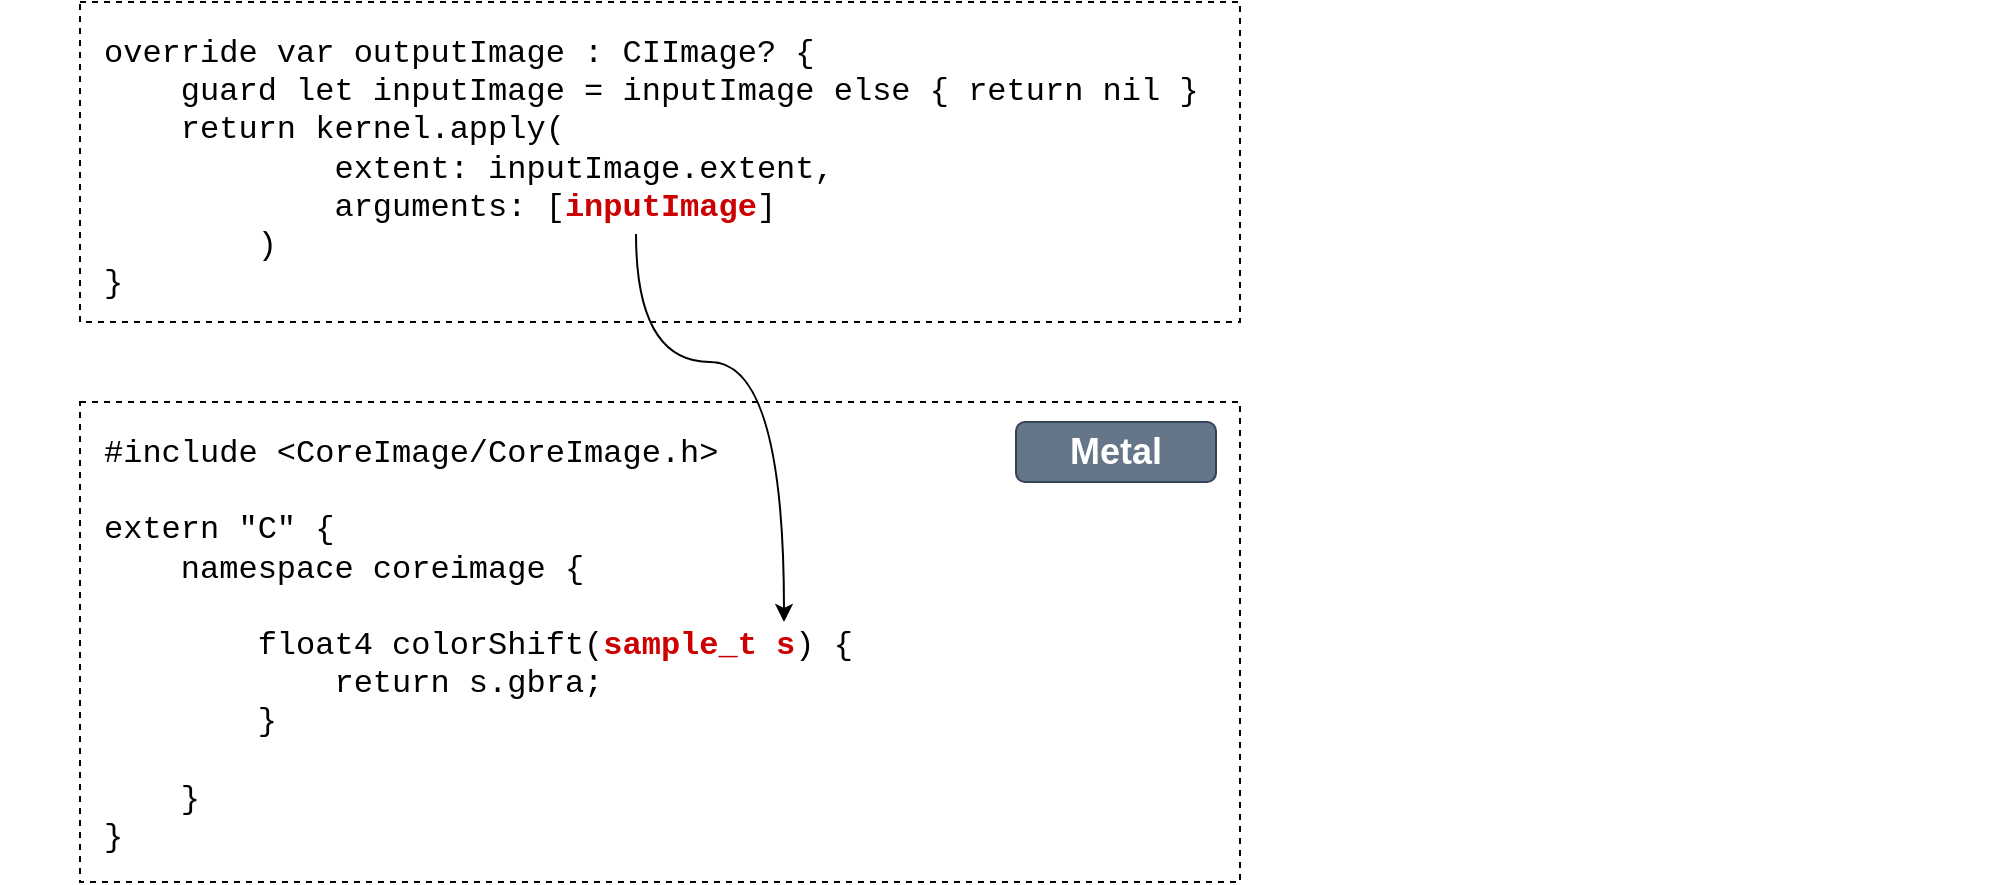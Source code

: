 <mxfile version="21.1.2" type="device">
  <diagram name="ページ1" id="_eSGxJy2ofqgYQKVWeNo">
    <mxGraphModel dx="1418" dy="775" grid="1" gridSize="10" guides="1" tooltips="1" connect="1" arrows="1" fold="1" page="1" pageScale="1" pageWidth="1169" pageHeight="827" math="0" shadow="0">
      <root>
        <mxCell id="0" />
        <mxCell id="1" parent="0" />
        <mxCell id="3BGf9It7Ic8pUZSY3T_Q-1" value="&lt;div&gt;override var outputImage : CIImage? {&lt;/div&gt;&lt;div&gt;&amp;nbsp; &amp;nbsp; guard let inputImage = inputImage else { return nil }&lt;span style=&quot;&quot;&gt;&lt;/span&gt;&lt;/div&gt;&lt;div&gt;&lt;span style=&quot;&quot;&gt;&lt;span style=&quot;&quot;&gt;&lt;span style=&quot;white-space: pre;&quot;&gt;&amp;nbsp;&amp;nbsp;&amp;nbsp;&amp;nbsp;&lt;/span&gt;&lt;/span&gt;return kernel.apply(&lt;/span&gt;&lt;/div&gt;&lt;div&gt;&lt;span style=&quot;&quot;&gt;&lt;span style=&quot;&quot;&gt;&lt;span style=&quot;white-space: pre;&quot;&gt;&amp;nbsp;&amp;nbsp;&amp;nbsp;&amp;nbsp;&lt;/span&gt;&lt;span style=&quot;white-space: pre;&quot;&gt;&amp;nbsp;&amp;nbsp;&amp;nbsp;&amp;nbsp;&lt;/span&gt;&lt;span style=&quot;white-space: pre;&quot;&gt;&amp;nbsp;&amp;nbsp;&amp;nbsp;&amp;nbsp;&lt;/span&gt;&lt;/span&gt;extent: inputImage.extent,&lt;/span&gt;&lt;/div&gt;&lt;div&gt;&lt;span style=&quot;&quot;&gt;&lt;span style=&quot;white-space: pre;&quot;&gt;&amp;nbsp;&amp;nbsp;&amp;nbsp;&amp;nbsp;&lt;/span&gt;&lt;span style=&quot;white-space: pre;&quot;&gt;&amp;nbsp;&amp;nbsp;&amp;nbsp;&amp;nbsp;&lt;/span&gt;&lt;span style=&quot;white-space: pre;&quot;&gt;&amp;nbsp;&amp;nbsp;&amp;nbsp;&amp;nbsp;&lt;/span&gt;&lt;/span&gt;arguments: [&lt;b&gt;&lt;font color=&quot;#cc0000&quot;&gt;inputImage&lt;/font&gt;&lt;/b&gt;]&lt;/div&gt;&lt;div&gt;&lt;span style=&quot;&quot;&gt;&lt;span style=&quot;&quot;&gt;&lt;span style=&quot;white-space: pre;&quot;&gt;&amp;nbsp;&amp;nbsp;&amp;nbsp;&amp;nbsp;&lt;/span&gt;&lt;span style=&quot;white-space: pre;&quot;&gt;&amp;nbsp;&amp;nbsp;&amp;nbsp;&amp;nbsp;&lt;/span&gt;&lt;/span&gt;)&lt;/span&gt;&lt;/div&gt;&lt;div&gt;}&lt;/div&gt;" style="rounded=0;whiteSpace=wrap;html=1;align=left;fontSize=16;fontFamily=Courier New;verticalAlign=top;spacingLeft=10;spacingTop=10;dashed=1;" vertex="1" parent="1">
          <mxGeometry x="40" width="580" height="160" as="geometry" />
        </mxCell>
        <mxCell id="3BGf9It7Ic8pUZSY3T_Q-2" value="&lt;div style=&quot;font-size: 16px;&quot;&gt;&lt;span style=&quot;background-color: initial; font-size: 16px;&quot;&gt;#include &amp;lt;CoreImage/CoreImage.h&amp;gt;&lt;/span&gt;&lt;br style=&quot;font-size: 16px;&quot;&gt;&lt;/div&gt;&lt;div style=&quot;font-size: 16px;&quot;&gt;&lt;br style=&quot;font-size: 16px;&quot;&gt;&lt;/div&gt;&lt;div style=&quot;font-size: 16px;&quot;&gt;extern &quot;C&quot; {&lt;/div&gt;&lt;div style=&quot;font-size: 16px;&quot;&gt;&amp;nbsp; &amp;nbsp; namespace coreimage {&lt;/div&gt;&lt;div style=&quot;font-size: 16px;&quot;&gt;&lt;br style=&quot;font-size: 16px;&quot;&gt;&lt;/div&gt;&lt;div style=&quot;font-size: 16px;&quot;&gt;&amp;nbsp; &amp;nbsp; &amp;nbsp; &amp;nbsp; float4 colorShift(&lt;b&gt;&lt;font color=&quot;#cc0000&quot;&gt;sample_t s&lt;/font&gt;&lt;/b&gt;) {&lt;/div&gt;&lt;div style=&quot;font-size: 16px;&quot;&gt;&amp;nbsp; &amp;nbsp; &amp;nbsp; &amp;nbsp; &amp;nbsp; &amp;nbsp; return s.gbra;&lt;/div&gt;&lt;div style=&quot;font-size: 16px;&quot;&gt;&amp;nbsp; &amp;nbsp; &amp;nbsp; &amp;nbsp; }&lt;/div&gt;&lt;div style=&quot;font-size: 16px;&quot;&gt;&lt;br style=&quot;font-size: 16px;&quot;&gt;&lt;/div&gt;&lt;div style=&quot;font-size: 16px;&quot;&gt;&amp;nbsp; &amp;nbsp; }&lt;/div&gt;&lt;div style=&quot;font-size: 16px;&quot;&gt;}&lt;/div&gt;" style="rounded=0;whiteSpace=wrap;html=1;align=left;horizontal=1;verticalAlign=top;fontSize=16;fontFamily=Courier New;spacingLeft=10;spacingTop=10;dashed=1;" vertex="1" parent="1">
          <mxGeometry x="40" y="200" width="580" height="240" as="geometry" />
        </mxCell>
        <mxCell id="3BGf9It7Ic8pUZSY3T_Q-3" style="edgeStyle=orthogonalEdgeStyle;rounded=0;orthogonalLoop=1;jettySize=auto;html=1;entryX=0.5;entryY=0;entryDx=0;entryDy=0;curved=1;" edge="1" parent="1" source="3BGf9It7Ic8pUZSY3T_Q-4" target="3BGf9It7Ic8pUZSY3T_Q-5">
          <mxGeometry relative="1" as="geometry">
            <Array as="points">
              <mxPoint x="318" y="180" />
              <mxPoint x="392" y="180" />
            </Array>
          </mxGeometry>
        </mxCell>
        <mxCell id="3BGf9It7Ic8pUZSY3T_Q-4" value="" style="rounded=0;whiteSpace=wrap;html=1;strokeColor=none;fillColor=none;" vertex="1" parent="1">
          <mxGeometry x="308" y="96" width="20" height="20" as="geometry" />
        </mxCell>
        <mxCell id="3BGf9It7Ic8pUZSY3T_Q-5" value="" style="rounded=0;whiteSpace=wrap;html=1;strokeColor=none;fillColor=none;" vertex="1" parent="1">
          <mxGeometry x="382" y="310" width="20" height="20" as="geometry" />
        </mxCell>
        <mxCell id="3BGf9It7Ic8pUZSY3T_Q-6" value="Metal" style="rounded=1;whiteSpace=wrap;html=1;fontStyle=1;fontSize=18;fillColor=#647687;fontColor=#ffffff;strokeColor=#314354;" vertex="1" parent="1">
          <mxGeometry x="508" y="210" width="100" height="30" as="geometry" />
        </mxCell>
        <mxCell id="3BGf9It7Ic8pUZSY3T_Q-7" value="" style="rounded=0;whiteSpace=wrap;html=1;fillColor=none;strokeColor=none;" vertex="1" parent="1">
          <mxGeometry width="40" height="40" as="geometry" />
        </mxCell>
        <mxCell id="3BGf9It7Ic8pUZSY3T_Q-8" value="" style="rounded=0;whiteSpace=wrap;html=1;fillColor=none;strokeColor=none;" vertex="1" parent="1">
          <mxGeometry x="960" width="40" height="40" as="geometry" />
        </mxCell>
      </root>
    </mxGraphModel>
  </diagram>
</mxfile>

